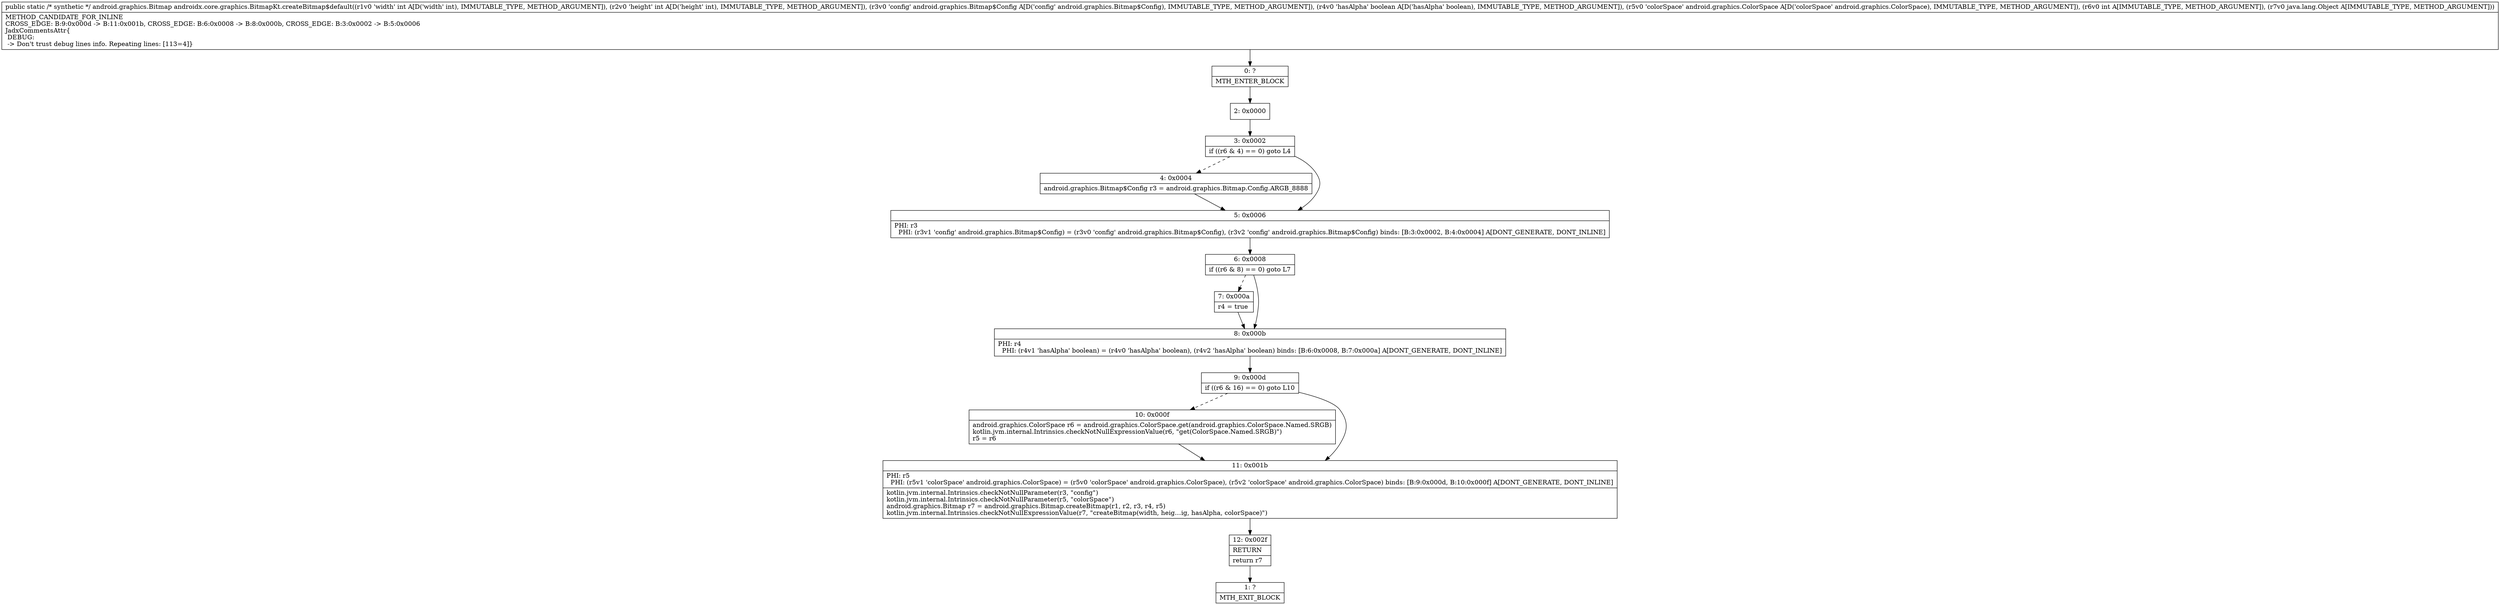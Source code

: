 digraph "CFG forandroidx.core.graphics.BitmapKt.createBitmap$default(IILandroid\/graphics\/Bitmap$Config;ZLandroid\/graphics\/ColorSpace;ILjava\/lang\/Object;)Landroid\/graphics\/Bitmap;" {
Node_0 [shape=record,label="{0\:\ ?|MTH_ENTER_BLOCK\l}"];
Node_2 [shape=record,label="{2\:\ 0x0000}"];
Node_3 [shape=record,label="{3\:\ 0x0002|if ((r6 & 4) == 0) goto L4\l}"];
Node_4 [shape=record,label="{4\:\ 0x0004|android.graphics.Bitmap$Config r3 = android.graphics.Bitmap.Config.ARGB_8888\l}"];
Node_5 [shape=record,label="{5\:\ 0x0006|PHI: r3 \l  PHI: (r3v1 'config' android.graphics.Bitmap$Config) = (r3v0 'config' android.graphics.Bitmap$Config), (r3v2 'config' android.graphics.Bitmap$Config) binds: [B:3:0x0002, B:4:0x0004] A[DONT_GENERATE, DONT_INLINE]\l}"];
Node_6 [shape=record,label="{6\:\ 0x0008|if ((r6 & 8) == 0) goto L7\l}"];
Node_7 [shape=record,label="{7\:\ 0x000a|r4 = true\l}"];
Node_8 [shape=record,label="{8\:\ 0x000b|PHI: r4 \l  PHI: (r4v1 'hasAlpha' boolean) = (r4v0 'hasAlpha' boolean), (r4v2 'hasAlpha' boolean) binds: [B:6:0x0008, B:7:0x000a] A[DONT_GENERATE, DONT_INLINE]\l}"];
Node_9 [shape=record,label="{9\:\ 0x000d|if ((r6 & 16) == 0) goto L10\l}"];
Node_10 [shape=record,label="{10\:\ 0x000f|android.graphics.ColorSpace r6 = android.graphics.ColorSpace.get(android.graphics.ColorSpace.Named.SRGB)\lkotlin.jvm.internal.Intrinsics.checkNotNullExpressionValue(r6, \"get(ColorSpace.Named.SRGB)\")\lr5 = r6\l}"];
Node_11 [shape=record,label="{11\:\ 0x001b|PHI: r5 \l  PHI: (r5v1 'colorSpace' android.graphics.ColorSpace) = (r5v0 'colorSpace' android.graphics.ColorSpace), (r5v2 'colorSpace' android.graphics.ColorSpace) binds: [B:9:0x000d, B:10:0x000f] A[DONT_GENERATE, DONT_INLINE]\l|kotlin.jvm.internal.Intrinsics.checkNotNullParameter(r3, \"config\")\lkotlin.jvm.internal.Intrinsics.checkNotNullParameter(r5, \"colorSpace\")\landroid.graphics.Bitmap r7 = android.graphics.Bitmap.createBitmap(r1, r2, r3, r4, r5)\lkotlin.jvm.internal.Intrinsics.checkNotNullExpressionValue(r7, \"createBitmap(width, heig…ig, hasAlpha, colorSpace)\")\l}"];
Node_12 [shape=record,label="{12\:\ 0x002f|RETURN\l|return r7\l}"];
Node_1 [shape=record,label="{1\:\ ?|MTH_EXIT_BLOCK\l}"];
MethodNode[shape=record,label="{public static \/* synthetic *\/ android.graphics.Bitmap androidx.core.graphics.BitmapKt.createBitmap$default((r1v0 'width' int A[D('width' int), IMMUTABLE_TYPE, METHOD_ARGUMENT]), (r2v0 'height' int A[D('height' int), IMMUTABLE_TYPE, METHOD_ARGUMENT]), (r3v0 'config' android.graphics.Bitmap$Config A[D('config' android.graphics.Bitmap$Config), IMMUTABLE_TYPE, METHOD_ARGUMENT]), (r4v0 'hasAlpha' boolean A[D('hasAlpha' boolean), IMMUTABLE_TYPE, METHOD_ARGUMENT]), (r5v0 'colorSpace' android.graphics.ColorSpace A[D('colorSpace' android.graphics.ColorSpace), IMMUTABLE_TYPE, METHOD_ARGUMENT]), (r6v0 int A[IMMUTABLE_TYPE, METHOD_ARGUMENT]), (r7v0 java.lang.Object A[IMMUTABLE_TYPE, METHOD_ARGUMENT]))  | METHOD_CANDIDATE_FOR_INLINE\lCROSS_EDGE: B:9:0x000d \-\> B:11:0x001b, CROSS_EDGE: B:6:0x0008 \-\> B:8:0x000b, CROSS_EDGE: B:3:0x0002 \-\> B:5:0x0006\lJadxCommentsAttr\{\l DEBUG: \l \-\> Don't trust debug lines info. Repeating lines: [113=4]\}\l}"];
MethodNode -> Node_0;Node_0 -> Node_2;
Node_2 -> Node_3;
Node_3 -> Node_4[style=dashed];
Node_3 -> Node_5;
Node_4 -> Node_5;
Node_5 -> Node_6;
Node_6 -> Node_7[style=dashed];
Node_6 -> Node_8;
Node_7 -> Node_8;
Node_8 -> Node_9;
Node_9 -> Node_10[style=dashed];
Node_9 -> Node_11;
Node_10 -> Node_11;
Node_11 -> Node_12;
Node_12 -> Node_1;
}

